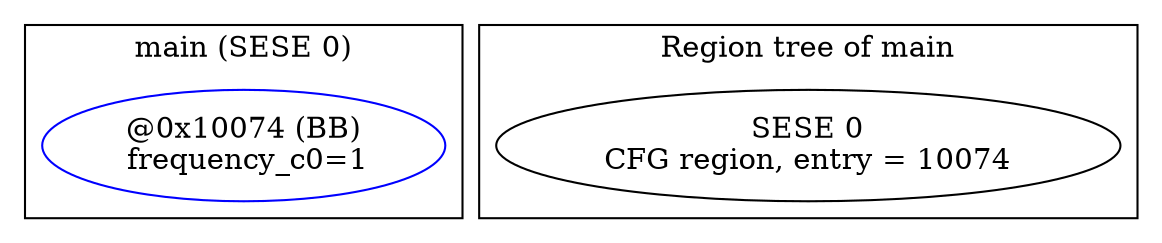 digraph G {
subgraph cluster_main {
graph [label = "main (SESE 0)"];
node0x5635ab9f8fe0 [label = "@0x10074 (BB)\n frequency_c0=1\n" ,color="blue"];
}
subgraph cluster_SESERegion_of_main {
graph [label = "Region tree of main"];
region0x5635ab9ed970 [label = "SESE 0
CFG region, entry = 10074"];
}
}
